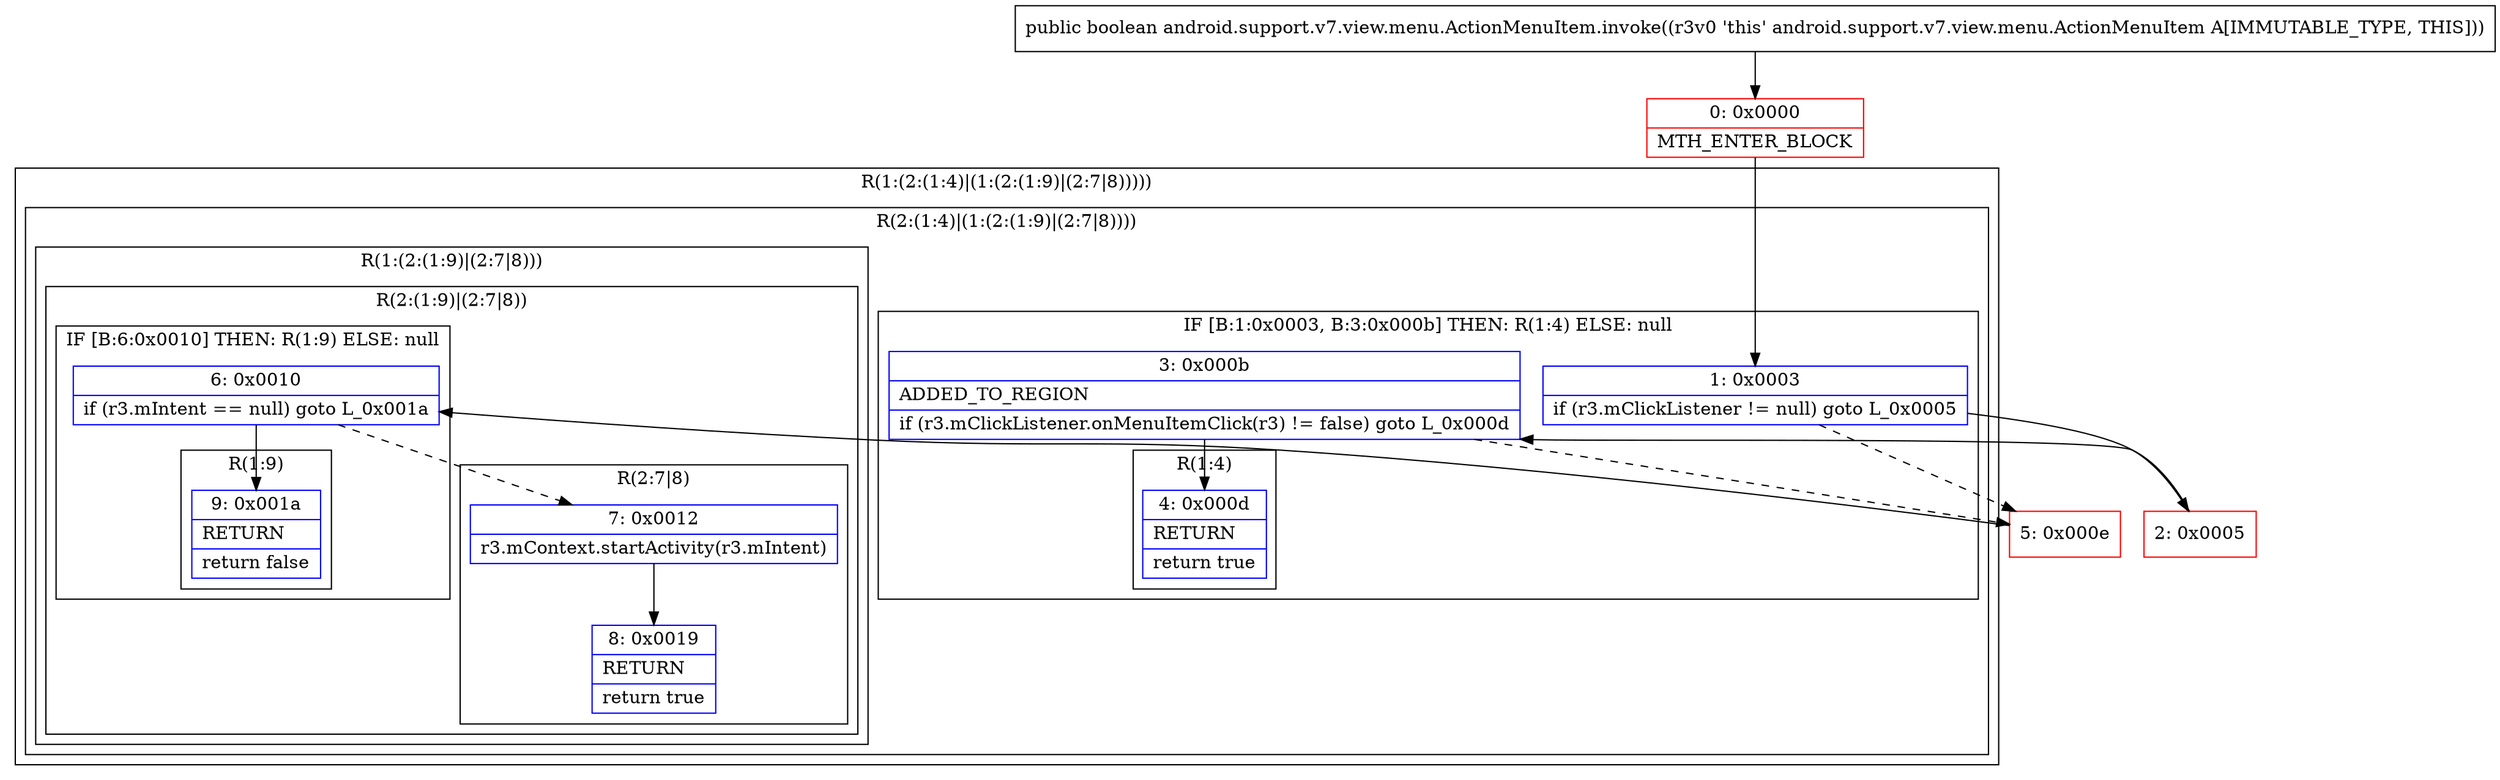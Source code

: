 digraph "CFG forandroid.support.v7.view.menu.ActionMenuItem.invoke()Z" {
subgraph cluster_Region_1152038127 {
label = "R(1:(2:(1:4)|(1:(2:(1:9)|(2:7|8)))))";
node [shape=record,color=blue];
subgraph cluster_Region_1013498198 {
label = "R(2:(1:4)|(1:(2:(1:9)|(2:7|8))))";
node [shape=record,color=blue];
subgraph cluster_IfRegion_1570462782 {
label = "IF [B:1:0x0003, B:3:0x000b] THEN: R(1:4) ELSE: null";
node [shape=record,color=blue];
Node_1 [shape=record,label="{1\:\ 0x0003|if (r3.mClickListener != null) goto L_0x0005\l}"];
Node_3 [shape=record,label="{3\:\ 0x000b|ADDED_TO_REGION\l|if (r3.mClickListener.onMenuItemClick(r3) != false) goto L_0x000d\l}"];
subgraph cluster_Region_1010994230 {
label = "R(1:4)";
node [shape=record,color=blue];
Node_4 [shape=record,label="{4\:\ 0x000d|RETURN\l|return true\l}"];
}
}
subgraph cluster_Region_761158301 {
label = "R(1:(2:(1:9)|(2:7|8)))";
node [shape=record,color=blue];
subgraph cluster_Region_1464228881 {
label = "R(2:(1:9)|(2:7|8))";
node [shape=record,color=blue];
subgraph cluster_IfRegion_1346080875 {
label = "IF [B:6:0x0010] THEN: R(1:9) ELSE: null";
node [shape=record,color=blue];
Node_6 [shape=record,label="{6\:\ 0x0010|if (r3.mIntent == null) goto L_0x001a\l}"];
subgraph cluster_Region_2024838502 {
label = "R(1:9)";
node [shape=record,color=blue];
Node_9 [shape=record,label="{9\:\ 0x001a|RETURN\l|return false\l}"];
}
}
subgraph cluster_Region_660972127 {
label = "R(2:7|8)";
node [shape=record,color=blue];
Node_7 [shape=record,label="{7\:\ 0x0012|r3.mContext.startActivity(r3.mIntent)\l}"];
Node_8 [shape=record,label="{8\:\ 0x0019|RETURN\l|return true\l}"];
}
}
}
}
}
Node_0 [shape=record,color=red,label="{0\:\ 0x0000|MTH_ENTER_BLOCK\l}"];
Node_2 [shape=record,color=red,label="{2\:\ 0x0005}"];
Node_5 [shape=record,color=red,label="{5\:\ 0x000e}"];
MethodNode[shape=record,label="{public boolean android.support.v7.view.menu.ActionMenuItem.invoke((r3v0 'this' android.support.v7.view.menu.ActionMenuItem A[IMMUTABLE_TYPE, THIS])) }"];
MethodNode -> Node_0;
Node_1 -> Node_2;
Node_1 -> Node_5[style=dashed];
Node_3 -> Node_4;
Node_3 -> Node_5[style=dashed];
Node_6 -> Node_7[style=dashed];
Node_6 -> Node_9;
Node_7 -> Node_8;
Node_0 -> Node_1;
Node_2 -> Node_3;
Node_5 -> Node_6;
}

